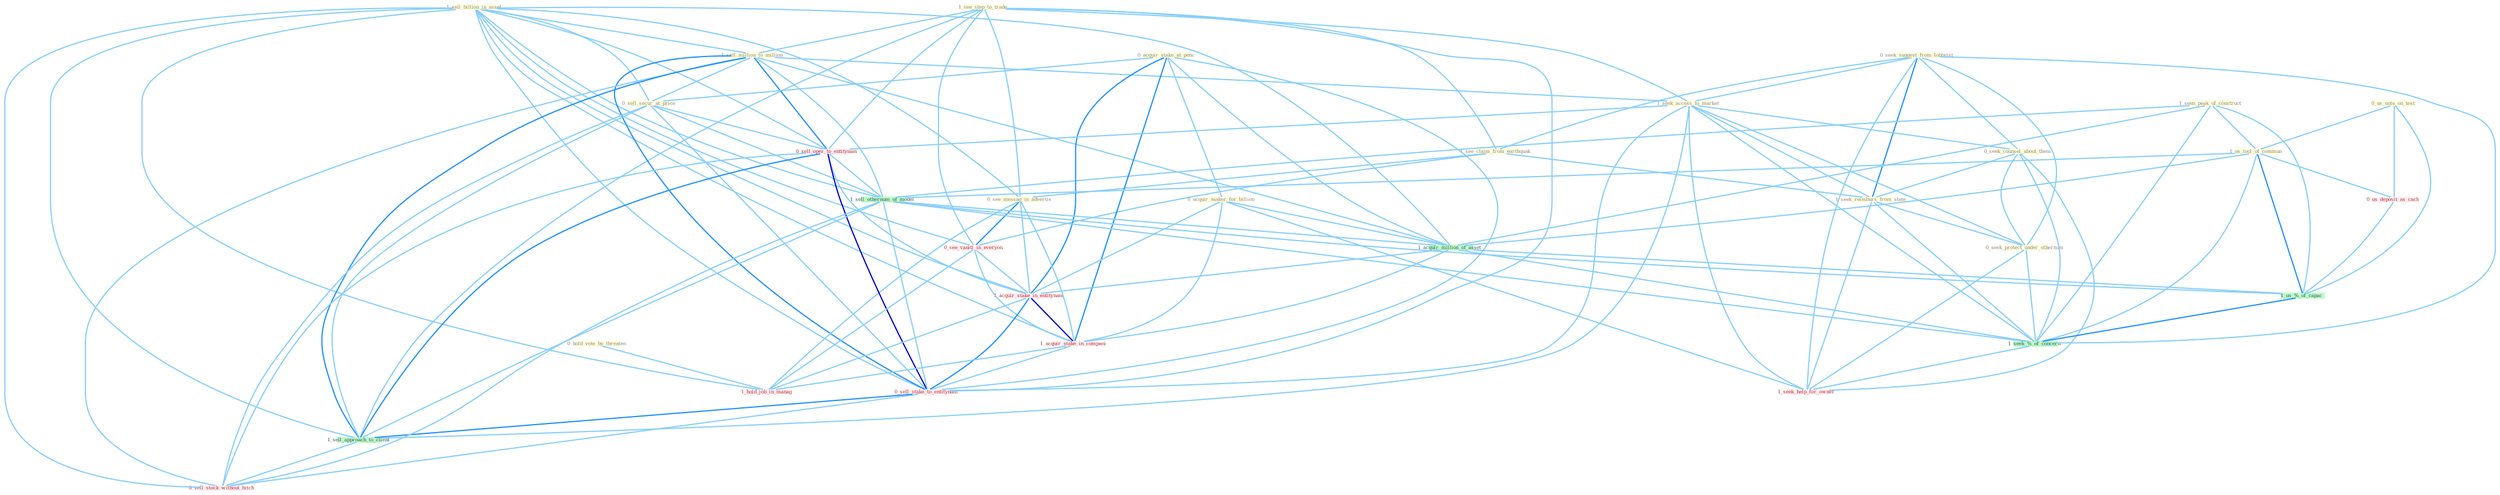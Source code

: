 Graph G{ 
    node
    [shape=polygon,style=filled,width=.5,height=.06,color="#BDFCC9",fixedsize=true,fontsize=4,
    fontcolor="#2f4f4f"];
    {node
    [color="#ffffe0", fontcolor="#8b7d6b"] "1_sell_billion_in_asset " "0_seek_suggest_from_lobbyist " "1_see_step_to_trade " "1_seen_peak_of_construct " "1_see_claim_from_earthquak " "0_us_note_on_test " "1_sell_million_to_million " "0_acquir_stake_at_penc " "0_sell_secur_at_price " "0_see_messag_in_advertis " "1_seek_access_to_market " "1_us_tool_of_commun " "0_seek_counsel_about_them " "1_seek_reimburs_from_state " "0_acquir_maker_for_billion " "0_seek_protect_under_othernum " "0_hold_vote_by_threaten "}
{node [color="#fff0f5", fontcolor="#b22222"] "0_sell_oper_to_entitynam " "0_see_vaniti_in_everyon " "0_us_deposit_as_cach " "1_acquir_stake_in_entitynam " "1_acquir_stake_in_compani " "0_sell_stake_to_entitynam " "1_hold_job_in_manag " "0_sell_stock_without_hitch " "1_seek_help_for_owner "}
edge [color="#B0E2FF"];

	"1_sell_billion_in_asset " -- "1_sell_million_to_million " [w="1", color="#87cefa" ];
	"1_sell_billion_in_asset " -- "0_sell_secur_at_price " [w="1", color="#87cefa" ];
	"1_sell_billion_in_asset " -- "0_see_messag_in_advertis " [w="1", color="#87cefa" ];
	"1_sell_billion_in_asset " -- "0_sell_oper_to_entitynam " [w="1", color="#87cefa" ];
	"1_sell_billion_in_asset " -- "1_sell_othernum_of_model " [w="1", color="#87cefa" ];
	"1_sell_billion_in_asset " -- "0_see_vaniti_in_everyon " [w="1", color="#87cefa" ];
	"1_sell_billion_in_asset " -- "1_acquir_million_of_asset " [w="1", color="#87cefa" ];
	"1_sell_billion_in_asset " -- "1_acquir_stake_in_entitynam " [w="1", color="#87cefa" ];
	"1_sell_billion_in_asset " -- "1_acquir_stake_in_compani " [w="1", color="#87cefa" ];
	"1_sell_billion_in_asset " -- "0_sell_stake_to_entitynam " [w="1", color="#87cefa" ];
	"1_sell_billion_in_asset " -- "1_sell_approach_to_client " [w="1", color="#87cefa" ];
	"1_sell_billion_in_asset " -- "1_hold_job_in_manag " [w="1", color="#87cefa" ];
	"1_sell_billion_in_asset " -- "0_sell_stock_without_hitch " [w="1", color="#87cefa" ];
	"0_seek_suggest_from_lobbyist " -- "1_see_claim_from_earthquak " [w="1", color="#87cefa" ];
	"0_seek_suggest_from_lobbyist " -- "1_seek_access_to_market " [w="1", color="#87cefa" ];
	"0_seek_suggest_from_lobbyist " -- "0_seek_counsel_about_them " [w="1", color="#87cefa" ];
	"0_seek_suggest_from_lobbyist " -- "1_seek_reimburs_from_state " [w="2", color="#1e90ff" , len=0.8];
	"0_seek_suggest_from_lobbyist " -- "0_seek_protect_under_othernum " [w="1", color="#87cefa" ];
	"0_seek_suggest_from_lobbyist " -- "1_seek_%_of_concern " [w="1", color="#87cefa" ];
	"0_seek_suggest_from_lobbyist " -- "1_seek_help_for_owner " [w="1", color="#87cefa" ];
	"1_see_step_to_trade " -- "1_see_claim_from_earthquak " [w="1", color="#87cefa" ];
	"1_see_step_to_trade " -- "1_sell_million_to_million " [w="1", color="#87cefa" ];
	"1_see_step_to_trade " -- "0_see_messag_in_advertis " [w="1", color="#87cefa" ];
	"1_see_step_to_trade " -- "1_seek_access_to_market " [w="1", color="#87cefa" ];
	"1_see_step_to_trade " -- "0_sell_oper_to_entitynam " [w="1", color="#87cefa" ];
	"1_see_step_to_trade " -- "0_see_vaniti_in_everyon " [w="1", color="#87cefa" ];
	"1_see_step_to_trade " -- "0_sell_stake_to_entitynam " [w="1", color="#87cefa" ];
	"1_see_step_to_trade " -- "1_sell_approach_to_client " [w="1", color="#87cefa" ];
	"1_seen_peak_of_construct " -- "1_us_tool_of_commun " [w="1", color="#87cefa" ];
	"1_seen_peak_of_construct " -- "1_sell_othernum_of_model " [w="1", color="#87cefa" ];
	"1_seen_peak_of_construct " -- "1_acquir_million_of_asset " [w="1", color="#87cefa" ];
	"1_seen_peak_of_construct " -- "1_us_%_of_capac " [w="1", color="#87cefa" ];
	"1_seen_peak_of_construct " -- "1_seek_%_of_concern " [w="1", color="#87cefa" ];
	"1_see_claim_from_earthquak " -- "0_see_messag_in_advertis " [w="1", color="#87cefa" ];
	"1_see_claim_from_earthquak " -- "1_seek_reimburs_from_state " [w="1", color="#87cefa" ];
	"1_see_claim_from_earthquak " -- "0_see_vaniti_in_everyon " [w="1", color="#87cefa" ];
	"0_us_note_on_test " -- "1_us_tool_of_commun " [w="1", color="#87cefa" ];
	"0_us_note_on_test " -- "0_us_deposit_as_cach " [w="1", color="#87cefa" ];
	"0_us_note_on_test " -- "1_us_%_of_capac " [w="1", color="#87cefa" ];
	"1_sell_million_to_million " -- "0_sell_secur_at_price " [w="1", color="#87cefa" ];
	"1_sell_million_to_million " -- "1_seek_access_to_market " [w="1", color="#87cefa" ];
	"1_sell_million_to_million " -- "0_sell_oper_to_entitynam " [w="2", color="#1e90ff" , len=0.8];
	"1_sell_million_to_million " -- "1_sell_othernum_of_model " [w="1", color="#87cefa" ];
	"1_sell_million_to_million " -- "1_acquir_million_of_asset " [w="1", color="#87cefa" ];
	"1_sell_million_to_million " -- "0_sell_stake_to_entitynam " [w="2", color="#1e90ff" , len=0.8];
	"1_sell_million_to_million " -- "1_sell_approach_to_client " [w="2", color="#1e90ff" , len=0.8];
	"1_sell_million_to_million " -- "0_sell_stock_without_hitch " [w="1", color="#87cefa" ];
	"0_acquir_stake_at_penc " -- "0_sell_secur_at_price " [w="1", color="#87cefa" ];
	"0_acquir_stake_at_penc " -- "0_acquir_maker_for_billion " [w="1", color="#87cefa" ];
	"0_acquir_stake_at_penc " -- "1_acquir_million_of_asset " [w="1", color="#87cefa" ];
	"0_acquir_stake_at_penc " -- "1_acquir_stake_in_entitynam " [w="2", color="#1e90ff" , len=0.8];
	"0_acquir_stake_at_penc " -- "1_acquir_stake_in_compani " [w="2", color="#1e90ff" , len=0.8];
	"0_acquir_stake_at_penc " -- "0_sell_stake_to_entitynam " [w="1", color="#87cefa" ];
	"0_sell_secur_at_price " -- "0_sell_oper_to_entitynam " [w="1", color="#87cefa" ];
	"0_sell_secur_at_price " -- "1_sell_othernum_of_model " [w="1", color="#87cefa" ];
	"0_sell_secur_at_price " -- "0_sell_stake_to_entitynam " [w="1", color="#87cefa" ];
	"0_sell_secur_at_price " -- "1_sell_approach_to_client " [w="1", color="#87cefa" ];
	"0_sell_secur_at_price " -- "0_sell_stock_without_hitch " [w="1", color="#87cefa" ];
	"0_see_messag_in_advertis " -- "0_see_vaniti_in_everyon " [w="2", color="#1e90ff" , len=0.8];
	"0_see_messag_in_advertis " -- "1_acquir_stake_in_entitynam " [w="1", color="#87cefa" ];
	"0_see_messag_in_advertis " -- "1_acquir_stake_in_compani " [w="1", color="#87cefa" ];
	"0_see_messag_in_advertis " -- "1_hold_job_in_manag " [w="1", color="#87cefa" ];
	"1_seek_access_to_market " -- "0_seek_counsel_about_them " [w="1", color="#87cefa" ];
	"1_seek_access_to_market " -- "1_seek_reimburs_from_state " [w="1", color="#87cefa" ];
	"1_seek_access_to_market " -- "0_seek_protect_under_othernum " [w="1", color="#87cefa" ];
	"1_seek_access_to_market " -- "0_sell_oper_to_entitynam " [w="1", color="#87cefa" ];
	"1_seek_access_to_market " -- "0_sell_stake_to_entitynam " [w="1", color="#87cefa" ];
	"1_seek_access_to_market " -- "1_sell_approach_to_client " [w="1", color="#87cefa" ];
	"1_seek_access_to_market " -- "1_seek_%_of_concern " [w="1", color="#87cefa" ];
	"1_seek_access_to_market " -- "1_seek_help_for_owner " [w="1", color="#87cefa" ];
	"1_us_tool_of_commun " -- "1_sell_othernum_of_model " [w="1", color="#87cefa" ];
	"1_us_tool_of_commun " -- "1_acquir_million_of_asset " [w="1", color="#87cefa" ];
	"1_us_tool_of_commun " -- "0_us_deposit_as_cach " [w="1", color="#87cefa" ];
	"1_us_tool_of_commun " -- "1_us_%_of_capac " [w="2", color="#1e90ff" , len=0.8];
	"1_us_tool_of_commun " -- "1_seek_%_of_concern " [w="1", color="#87cefa" ];
	"0_seek_counsel_about_them " -- "1_seek_reimburs_from_state " [w="1", color="#87cefa" ];
	"0_seek_counsel_about_them " -- "0_seek_protect_under_othernum " [w="1", color="#87cefa" ];
	"0_seek_counsel_about_them " -- "1_seek_%_of_concern " [w="1", color="#87cefa" ];
	"0_seek_counsel_about_them " -- "1_seek_help_for_owner " [w="1", color="#87cefa" ];
	"1_seek_reimburs_from_state " -- "0_seek_protect_under_othernum " [w="1", color="#87cefa" ];
	"1_seek_reimburs_from_state " -- "1_seek_%_of_concern " [w="1", color="#87cefa" ];
	"1_seek_reimburs_from_state " -- "1_seek_help_for_owner " [w="1", color="#87cefa" ];
	"0_acquir_maker_for_billion " -- "1_acquir_million_of_asset " [w="1", color="#87cefa" ];
	"0_acquir_maker_for_billion " -- "1_acquir_stake_in_entitynam " [w="1", color="#87cefa" ];
	"0_acquir_maker_for_billion " -- "1_acquir_stake_in_compani " [w="1", color="#87cefa" ];
	"0_acquir_maker_for_billion " -- "1_seek_help_for_owner " [w="1", color="#87cefa" ];
	"0_seek_protect_under_othernum " -- "1_seek_%_of_concern " [w="1", color="#87cefa" ];
	"0_seek_protect_under_othernum " -- "1_seek_help_for_owner " [w="1", color="#87cefa" ];
	"0_hold_vote_by_threaten " -- "1_hold_job_in_manag " [w="1", color="#87cefa" ];
	"0_sell_oper_to_entitynam " -- "1_sell_othernum_of_model " [w="1", color="#87cefa" ];
	"0_sell_oper_to_entitynam " -- "1_acquir_stake_in_entitynam " [w="1", color="#87cefa" ];
	"0_sell_oper_to_entitynam " -- "0_sell_stake_to_entitynam " [w="3", color="#0000cd" , len=0.6];
	"0_sell_oper_to_entitynam " -- "1_sell_approach_to_client " [w="2", color="#1e90ff" , len=0.8];
	"0_sell_oper_to_entitynam " -- "0_sell_stock_without_hitch " [w="1", color="#87cefa" ];
	"1_sell_othernum_of_model " -- "1_acquir_million_of_asset " [w="1", color="#87cefa" ];
	"1_sell_othernum_of_model " -- "0_sell_stake_to_entitynam " [w="1", color="#87cefa" ];
	"1_sell_othernum_of_model " -- "1_us_%_of_capac " [w="1", color="#87cefa" ];
	"1_sell_othernum_of_model " -- "1_sell_approach_to_client " [w="1", color="#87cefa" ];
	"1_sell_othernum_of_model " -- "0_sell_stock_without_hitch " [w="1", color="#87cefa" ];
	"1_sell_othernum_of_model " -- "1_seek_%_of_concern " [w="1", color="#87cefa" ];
	"0_see_vaniti_in_everyon " -- "1_acquir_stake_in_entitynam " [w="1", color="#87cefa" ];
	"0_see_vaniti_in_everyon " -- "1_acquir_stake_in_compani " [w="1", color="#87cefa" ];
	"0_see_vaniti_in_everyon " -- "1_hold_job_in_manag " [w="1", color="#87cefa" ];
	"1_acquir_million_of_asset " -- "1_acquir_stake_in_entitynam " [w="1", color="#87cefa" ];
	"1_acquir_million_of_asset " -- "1_acquir_stake_in_compani " [w="1", color="#87cefa" ];
	"1_acquir_million_of_asset " -- "1_us_%_of_capac " [w="1", color="#87cefa" ];
	"1_acquir_million_of_asset " -- "1_seek_%_of_concern " [w="1", color="#87cefa" ];
	"0_us_deposit_as_cach " -- "1_us_%_of_capac " [w="1", color="#87cefa" ];
	"1_acquir_stake_in_entitynam " -- "1_acquir_stake_in_compani " [w="3", color="#0000cd" , len=0.6];
	"1_acquir_stake_in_entitynam " -- "0_sell_stake_to_entitynam " [w="2", color="#1e90ff" , len=0.8];
	"1_acquir_stake_in_entitynam " -- "1_hold_job_in_manag " [w="1", color="#87cefa" ];
	"1_acquir_stake_in_compani " -- "0_sell_stake_to_entitynam " [w="1", color="#87cefa" ];
	"1_acquir_stake_in_compani " -- "1_hold_job_in_manag " [w="1", color="#87cefa" ];
	"0_sell_stake_to_entitynam " -- "1_sell_approach_to_client " [w="2", color="#1e90ff" , len=0.8];
	"0_sell_stake_to_entitynam " -- "0_sell_stock_without_hitch " [w="1", color="#87cefa" ];
	"1_us_%_of_capac " -- "1_seek_%_of_concern " [w="2", color="#1e90ff" , len=0.8];
	"1_sell_approach_to_client " -- "0_sell_stock_without_hitch " [w="1", color="#87cefa" ];
	"1_seek_%_of_concern " -- "1_seek_help_for_owner " [w="1", color="#87cefa" ];
}